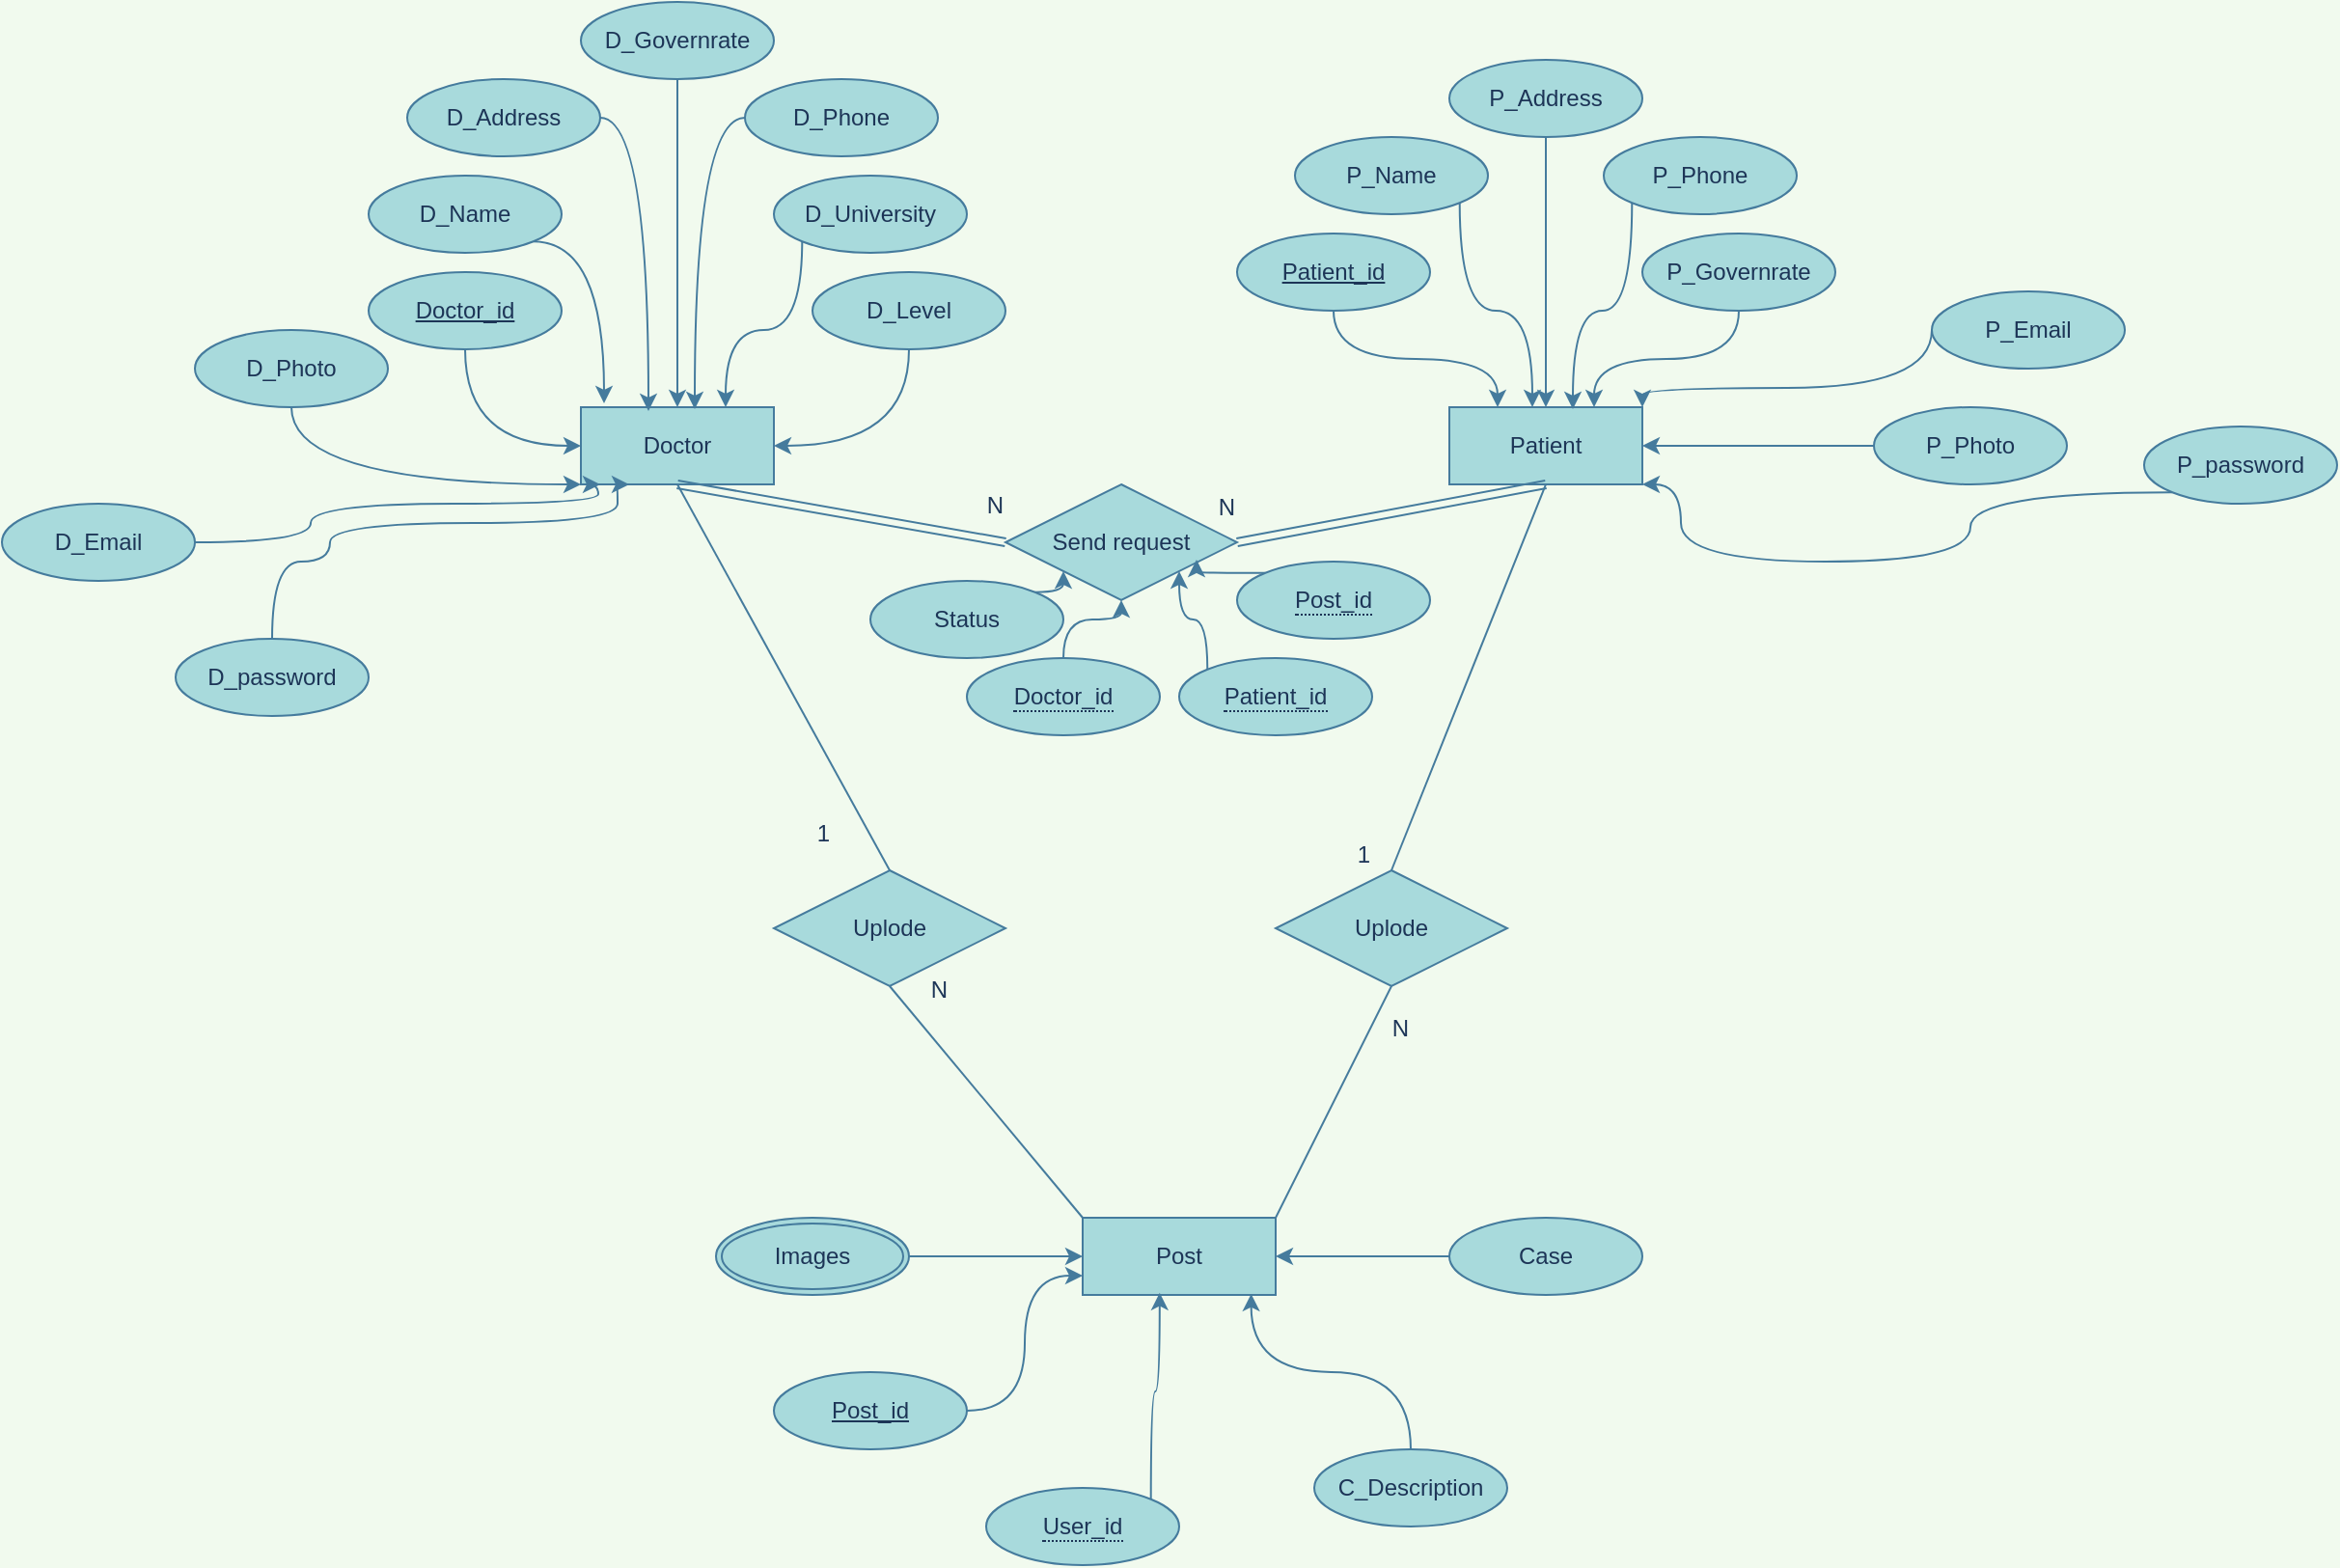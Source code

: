 <mxfile version="18.0.4" type="device"><diagram id="R2lEEEUBdFMjLlhIrx00" name="Page-1"><mxGraphModel dx="2272" dy="878" grid="1" gridSize="10" guides="1" tooltips="1" connect="1" arrows="1" fold="1" page="1" pageScale="1" pageWidth="850" pageHeight="1100" background="#F1FAEE" math="0" shadow="0" extFonts="Permanent Marker^https://fonts.googleapis.com/css?family=Permanent+Marker"><root><mxCell id="0"/><mxCell id="1" parent="0"/><mxCell id="p6AkF4EMMscEZsbePnLb-1" value="Doctor" style="whiteSpace=wrap;html=1;align=center;fillColor=#A8DADC;strokeColor=#457B9D;fontColor=#1D3557;rounded=0;" parent="1" vertex="1"><mxGeometry x="190" y="230" width="100" height="40" as="geometry"/></mxCell><mxCell id="p6AkF4EMMscEZsbePnLb-2" value="Patient" style="rounded=0;arcSize=10;whiteSpace=wrap;html=1;align=center;fillColor=#A8DADC;strokeColor=#457B9D;fontColor=#1D3557;" parent="1" vertex="1"><mxGeometry x="640" y="230" width="100" height="40" as="geometry"/></mxCell><mxCell id="p6AkF4EMMscEZsbePnLb-3" value="Post" style="whiteSpace=wrap;html=1;align=center;fillColor=#A8DADC;strokeColor=#457B9D;fontColor=#1D3557;rounded=0;" parent="1" vertex="1"><mxGeometry x="450" y="650" width="100" height="40" as="geometry"/></mxCell><mxCell id="p6AkF4EMMscEZsbePnLb-9" style="edgeStyle=orthogonalEdgeStyle;rounded=0;orthogonalLoop=1;jettySize=auto;html=1;exitX=0.5;exitY=1;exitDx=0;exitDy=0;entryX=0.25;entryY=0;entryDx=0;entryDy=0;labelBackgroundColor=#F1FAEE;strokeColor=#457B9D;fontColor=#1D3557;curved=1;" parent="1" source="p6AkF4EMMscEZsbePnLb-4" target="p6AkF4EMMscEZsbePnLb-2" edge="1"><mxGeometry relative="1" as="geometry"/></mxCell><mxCell id="p6AkF4EMMscEZsbePnLb-4" value="Patient_id" style="ellipse;whiteSpace=wrap;html=1;align=center;fontStyle=4;fillColor=#A8DADC;strokeColor=#457B9D;fontColor=#1D3557;rounded=0;" parent="1" vertex="1"><mxGeometry x="530" y="140" width="100" height="40" as="geometry"/></mxCell><mxCell id="p6AkF4EMMscEZsbePnLb-10" style="edgeStyle=orthogonalEdgeStyle;rounded=0;orthogonalLoop=1;jettySize=auto;html=1;exitX=1;exitY=1;exitDx=0;exitDy=0;entryX=0.43;entryY=0;entryDx=0;entryDy=0;entryPerimeter=0;labelBackgroundColor=#F1FAEE;strokeColor=#457B9D;fontColor=#1D3557;curved=1;" parent="1" source="p6AkF4EMMscEZsbePnLb-5" target="p6AkF4EMMscEZsbePnLb-2" edge="1"><mxGeometry relative="1" as="geometry"/></mxCell><mxCell id="p6AkF4EMMscEZsbePnLb-5" value="P_Name" style="ellipse;whiteSpace=wrap;html=1;align=center;fillColor=#A8DADC;strokeColor=#457B9D;fontColor=#1D3557;rounded=0;" parent="1" vertex="1"><mxGeometry x="560" y="90" width="100" height="40" as="geometry"/></mxCell><mxCell id="p6AkF4EMMscEZsbePnLb-11" style="edgeStyle=orthogonalEdgeStyle;rounded=0;orthogonalLoop=1;jettySize=auto;html=1;exitX=0.5;exitY=1;exitDx=0;exitDy=0;entryX=0.5;entryY=0;entryDx=0;entryDy=0;labelBackgroundColor=#F1FAEE;strokeColor=#457B9D;fontColor=#1D3557;curved=1;" parent="1" source="p6AkF4EMMscEZsbePnLb-6" target="p6AkF4EMMscEZsbePnLb-2" edge="1"><mxGeometry relative="1" as="geometry"/></mxCell><mxCell id="p6AkF4EMMscEZsbePnLb-6" value="P_Address" style="ellipse;whiteSpace=wrap;html=1;align=center;fillColor=#A8DADC;strokeColor=#457B9D;fontColor=#1D3557;rounded=0;" parent="1" vertex="1"><mxGeometry x="640" y="50" width="100" height="40" as="geometry"/></mxCell><mxCell id="p6AkF4EMMscEZsbePnLb-13" style="edgeStyle=orthogonalEdgeStyle;rounded=0;orthogonalLoop=1;jettySize=auto;html=1;exitX=0.5;exitY=1;exitDx=0;exitDy=0;entryX=0.75;entryY=0;entryDx=0;entryDy=0;labelBackgroundColor=#F1FAEE;strokeColor=#457B9D;fontColor=#1D3557;curved=1;" parent="1" source="p6AkF4EMMscEZsbePnLb-7" target="p6AkF4EMMscEZsbePnLb-2" edge="1"><mxGeometry relative="1" as="geometry"/></mxCell><mxCell id="p6AkF4EMMscEZsbePnLb-7" value="P_Governrate" style="ellipse;whiteSpace=wrap;html=1;align=center;fillColor=#A8DADC;strokeColor=#457B9D;fontColor=#1D3557;rounded=0;" parent="1" vertex="1"><mxGeometry x="740" y="140" width="100" height="40" as="geometry"/></mxCell><mxCell id="p6AkF4EMMscEZsbePnLb-12" style="edgeStyle=orthogonalEdgeStyle;rounded=0;orthogonalLoop=1;jettySize=auto;html=1;exitX=0;exitY=1;exitDx=0;exitDy=0;entryX=0.64;entryY=0.025;entryDx=0;entryDy=0;entryPerimeter=0;labelBackgroundColor=#F1FAEE;strokeColor=#457B9D;fontColor=#1D3557;curved=1;" parent="1" source="p6AkF4EMMscEZsbePnLb-8" target="p6AkF4EMMscEZsbePnLb-2" edge="1"><mxGeometry relative="1" as="geometry"/></mxCell><mxCell id="p6AkF4EMMscEZsbePnLb-8" value="P_Phone" style="ellipse;whiteSpace=wrap;html=1;align=center;fillColor=#A8DADC;strokeColor=#457B9D;fontColor=#1D3557;rounded=0;" parent="1" vertex="1"><mxGeometry x="720" y="90" width="100" height="40" as="geometry"/></mxCell><mxCell id="p6AkF4EMMscEZsbePnLb-14" value="Send request" style="shape=rhombus;perimeter=rhombusPerimeter;whiteSpace=wrap;html=1;align=center;fillColor=#A8DADC;strokeColor=#457B9D;fontColor=#1D3557;rounded=0;" parent="1" vertex="1"><mxGeometry x="410" y="270" width="120" height="60" as="geometry"/></mxCell><mxCell id="p6AkF4EMMscEZsbePnLb-51" style="edgeStyle=orthogonalEdgeStyle;rounded=0;orthogonalLoop=1;jettySize=auto;html=1;exitX=0;exitY=0;exitDx=0;exitDy=0;entryX=0.825;entryY=0.65;entryDx=0;entryDy=0;entryPerimeter=0;labelBackgroundColor=#F1FAEE;strokeColor=#457B9D;fontColor=#1D3557;curved=1;" parent="1" source="p6AkF4EMMscEZsbePnLb-15" target="p6AkF4EMMscEZsbePnLb-14" edge="1"><mxGeometry relative="1" as="geometry"/></mxCell><mxCell id="p6AkF4EMMscEZsbePnLb-15" value="&lt;span style=&quot;border-bottom: 1px dotted&quot;&gt;Post_id&lt;br&gt;&lt;/span&gt;" style="ellipse;whiteSpace=wrap;html=1;align=center;fillColor=#A8DADC;strokeColor=#457B9D;fontColor=#1D3557;rounded=0;" parent="1" vertex="1"><mxGeometry x="530" y="310" width="100" height="40" as="geometry"/></mxCell><mxCell id="p6AkF4EMMscEZsbePnLb-50" style="edgeStyle=orthogonalEdgeStyle;rounded=0;orthogonalLoop=1;jettySize=auto;html=1;exitX=0;exitY=0;exitDx=0;exitDy=0;entryX=1;entryY=1;entryDx=0;entryDy=0;labelBackgroundColor=#F1FAEE;strokeColor=#457B9D;fontColor=#1D3557;curved=1;" parent="1" source="p6AkF4EMMscEZsbePnLb-16" target="p6AkF4EMMscEZsbePnLb-14" edge="1"><mxGeometry relative="1" as="geometry"/></mxCell><mxCell id="p6AkF4EMMscEZsbePnLb-16" value="&lt;span style=&quot;border-bottom: 1px dotted&quot;&gt;Patient_id&lt;br&gt;&lt;/span&gt;" style="ellipse;whiteSpace=wrap;html=1;align=center;fillColor=#A8DADC;strokeColor=#457B9D;fontColor=#1D3557;rounded=0;" parent="1" vertex="1"><mxGeometry x="500" y="360" width="100" height="40" as="geometry"/></mxCell><mxCell id="p6AkF4EMMscEZsbePnLb-40" style="edgeStyle=orthogonalEdgeStyle;rounded=0;orthogonalLoop=1;jettySize=auto;html=1;exitX=0.5;exitY=0;exitDx=0;exitDy=0;entryX=0.5;entryY=1;entryDx=0;entryDy=0;labelBackgroundColor=#F1FAEE;strokeColor=#457B9D;fontColor=#1D3557;curved=1;" parent="1" source="p6AkF4EMMscEZsbePnLb-17" target="p6AkF4EMMscEZsbePnLb-14" edge="1"><mxGeometry relative="1" as="geometry"/></mxCell><mxCell id="p6AkF4EMMscEZsbePnLb-17" value="&lt;span style=&quot;border-bottom: 1px dotted&quot;&gt;Doctor_id&lt;br&gt;&lt;/span&gt;" style="ellipse;whiteSpace=wrap;html=1;align=center;fillColor=#A8DADC;strokeColor=#457B9D;fontColor=#1D3557;rounded=0;" parent="1" vertex="1"><mxGeometry x="390" y="360" width="100" height="40" as="geometry"/></mxCell><mxCell id="p6AkF4EMMscEZsbePnLb-52" style="edgeStyle=orthogonalEdgeStyle;rounded=0;orthogonalLoop=1;jettySize=auto;html=1;exitX=1;exitY=0;exitDx=0;exitDy=0;entryX=0;entryY=1;entryDx=0;entryDy=0;labelBackgroundColor=#F1FAEE;strokeColor=#457B9D;fontColor=#1D3557;curved=1;" parent="1" source="p6AkF4EMMscEZsbePnLb-18" target="p6AkF4EMMscEZsbePnLb-14" edge="1"><mxGeometry relative="1" as="geometry"/></mxCell><mxCell id="p6AkF4EMMscEZsbePnLb-18" value="Status" style="ellipse;whiteSpace=wrap;html=1;align=center;fillColor=#A8DADC;strokeColor=#457B9D;fontColor=#1D3557;rounded=0;" parent="1" vertex="1"><mxGeometry x="340" y="320" width="100" height="40" as="geometry"/></mxCell><mxCell id="p6AkF4EMMscEZsbePnLb-29" style="edgeStyle=orthogonalEdgeStyle;rounded=0;orthogonalLoop=1;jettySize=auto;html=1;exitX=0;exitY=1;exitDx=0;exitDy=0;entryX=0.75;entryY=0;entryDx=0;entryDy=0;labelBackgroundColor=#F1FAEE;strokeColor=#457B9D;fontColor=#1D3557;curved=1;" parent="1" source="p6AkF4EMMscEZsbePnLb-20" target="p6AkF4EMMscEZsbePnLb-1" edge="1"><mxGeometry relative="1" as="geometry"><mxPoint x="260" y="220" as="targetPoint"/></mxGeometry></mxCell><mxCell id="p6AkF4EMMscEZsbePnLb-20" value="D_University" style="ellipse;whiteSpace=wrap;html=1;align=center;fillColor=#A8DADC;strokeColor=#457B9D;fontColor=#1D3557;rounded=0;" parent="1" vertex="1"><mxGeometry x="290" y="110" width="100" height="40" as="geometry"/></mxCell><mxCell id="p6AkF4EMMscEZsbePnLb-31" style="edgeStyle=orthogonalEdgeStyle;rounded=0;orthogonalLoop=1;jettySize=auto;html=1;exitX=0.5;exitY=1;exitDx=0;exitDy=0;entryX=1;entryY=0.5;entryDx=0;entryDy=0;labelBackgroundColor=#F1FAEE;strokeColor=#457B9D;fontColor=#1D3557;curved=1;" parent="1" source="p6AkF4EMMscEZsbePnLb-21" target="p6AkF4EMMscEZsbePnLb-1" edge="1"><mxGeometry relative="1" as="geometry"/></mxCell><mxCell id="p6AkF4EMMscEZsbePnLb-21" value="D_Level" style="ellipse;whiteSpace=wrap;html=1;align=center;fillColor=#A8DADC;strokeColor=#457B9D;fontColor=#1D3557;rounded=0;" parent="1" vertex="1"><mxGeometry x="310" y="160" width="100" height="40" as="geometry"/></mxCell><mxCell id="p6AkF4EMMscEZsbePnLb-37" style="edgeStyle=orthogonalEdgeStyle;rounded=0;orthogonalLoop=1;jettySize=auto;html=1;exitX=0;exitY=0.5;exitDx=0;exitDy=0;entryX=0.59;entryY=0.025;entryDx=0;entryDy=0;entryPerimeter=0;labelBackgroundColor=#F1FAEE;strokeColor=#457B9D;fontColor=#1D3557;curved=1;" parent="1" source="p6AkF4EMMscEZsbePnLb-22" target="p6AkF4EMMscEZsbePnLb-1" edge="1"><mxGeometry relative="1" as="geometry"/></mxCell><mxCell id="p6AkF4EMMscEZsbePnLb-22" value="D_Phone" style="ellipse;whiteSpace=wrap;html=1;align=center;fillColor=#A8DADC;strokeColor=#457B9D;fontColor=#1D3557;rounded=0;" parent="1" vertex="1"><mxGeometry x="275" y="60" width="100" height="40" as="geometry"/></mxCell><mxCell id="p6AkF4EMMscEZsbePnLb-27" style="edgeStyle=orthogonalEdgeStyle;rounded=0;orthogonalLoop=1;jettySize=auto;html=1;exitX=0.5;exitY=1;exitDx=0;exitDy=0;entryX=0.5;entryY=0;entryDx=0;entryDy=0;labelBackgroundColor=#F1FAEE;strokeColor=#457B9D;fontColor=#1D3557;curved=1;" parent="1" source="p6AkF4EMMscEZsbePnLb-23" target="p6AkF4EMMscEZsbePnLb-1" edge="1"><mxGeometry relative="1" as="geometry"/></mxCell><mxCell id="p6AkF4EMMscEZsbePnLb-23" value="D_Governrate" style="ellipse;whiteSpace=wrap;html=1;align=center;fillColor=#A8DADC;strokeColor=#457B9D;fontColor=#1D3557;rounded=0;" parent="1" vertex="1"><mxGeometry x="190" y="20" width="100" height="40" as="geometry"/></mxCell><mxCell id="p6AkF4EMMscEZsbePnLb-36" style="edgeStyle=orthogonalEdgeStyle;rounded=0;orthogonalLoop=1;jettySize=auto;html=1;exitX=1;exitY=0.5;exitDx=0;exitDy=0;entryX=0.35;entryY=0.05;entryDx=0;entryDy=0;entryPerimeter=0;labelBackgroundColor=#F1FAEE;strokeColor=#457B9D;fontColor=#1D3557;curved=1;" parent="1" source="p6AkF4EMMscEZsbePnLb-24" target="p6AkF4EMMscEZsbePnLb-1" edge="1"><mxGeometry relative="1" as="geometry"/></mxCell><mxCell id="p6AkF4EMMscEZsbePnLb-24" value="D_Address" style="ellipse;whiteSpace=wrap;html=1;align=center;fillColor=#A8DADC;strokeColor=#457B9D;fontColor=#1D3557;rounded=0;" parent="1" vertex="1"><mxGeometry x="100" y="60" width="100" height="40" as="geometry"/></mxCell><mxCell id="p6AkF4EMMscEZsbePnLb-35" style="edgeStyle=orthogonalEdgeStyle;rounded=0;orthogonalLoop=1;jettySize=auto;html=1;exitX=1;exitY=1;exitDx=0;exitDy=0;entryX=0.12;entryY=-0.05;entryDx=0;entryDy=0;entryPerimeter=0;labelBackgroundColor=#F1FAEE;strokeColor=#457B9D;fontColor=#1D3557;curved=1;" parent="1" source="p6AkF4EMMscEZsbePnLb-25" target="p6AkF4EMMscEZsbePnLb-1" edge="1"><mxGeometry relative="1" as="geometry"/></mxCell><mxCell id="p6AkF4EMMscEZsbePnLb-25" value="D_Name" style="ellipse;whiteSpace=wrap;html=1;align=center;fillColor=#A8DADC;strokeColor=#457B9D;fontColor=#1D3557;rounded=0;" parent="1" vertex="1"><mxGeometry x="80" y="110" width="100" height="40" as="geometry"/></mxCell><mxCell id="p6AkF4EMMscEZsbePnLb-32" style="edgeStyle=orthogonalEdgeStyle;rounded=0;orthogonalLoop=1;jettySize=auto;html=1;exitX=0.5;exitY=1;exitDx=0;exitDy=0;entryX=0;entryY=0.5;entryDx=0;entryDy=0;labelBackgroundColor=#F1FAEE;strokeColor=#457B9D;fontColor=#1D3557;curved=1;" parent="1" source="p6AkF4EMMscEZsbePnLb-26" target="p6AkF4EMMscEZsbePnLb-1" edge="1"><mxGeometry relative="1" as="geometry"/></mxCell><mxCell id="p6AkF4EMMscEZsbePnLb-26" value="Doctor_id" style="ellipse;whiteSpace=wrap;html=1;align=center;fontStyle=4;fillColor=#A8DADC;strokeColor=#457B9D;fontColor=#1D3557;rounded=0;" parent="1" vertex="1"><mxGeometry x="80" y="160" width="100" height="40" as="geometry"/></mxCell><mxCell id="p6AkF4EMMscEZsbePnLb-44" value="" style="shape=link;html=1;rounded=0;entryX=0;entryY=0.5;entryDx=0;entryDy=0;exitX=0.5;exitY=1;exitDx=0;exitDy=0;labelBackgroundColor=#F1FAEE;strokeColor=#457B9D;fontColor=#1D3557;curved=1;" parent="1" source="p6AkF4EMMscEZsbePnLb-1" target="p6AkF4EMMscEZsbePnLb-14" edge="1"><mxGeometry relative="1" as="geometry"><mxPoint x="230" y="290" as="sourcePoint"/><mxPoint x="450" y="320" as="targetPoint"/></mxGeometry></mxCell><mxCell id="p6AkF4EMMscEZsbePnLb-45" value="N" style="resizable=0;html=1;align=right;verticalAlign=bottom;fillColor=#A8DADC;strokeColor=#457B9D;fontColor=#1D3557;rounded=0;" parent="p6AkF4EMMscEZsbePnLb-44" connectable="0" vertex="1"><mxGeometry x="1" relative="1" as="geometry"><mxPoint y="-10" as="offset"/></mxGeometry></mxCell><mxCell id="p6AkF4EMMscEZsbePnLb-46" value="" style="shape=link;html=1;rounded=0;exitX=0.5;exitY=1;exitDx=0;exitDy=0;entryX=1;entryY=0.5;entryDx=0;entryDy=0;labelBackgroundColor=#F1FAEE;strokeColor=#457B9D;fontColor=#1D3557;curved=1;" parent="1" source="p6AkF4EMMscEZsbePnLb-2" target="p6AkF4EMMscEZsbePnLb-14" edge="1"><mxGeometry relative="1" as="geometry"><mxPoint x="620" y="330" as="sourcePoint"/><mxPoint x="780" y="330" as="targetPoint"/><Array as="points"/></mxGeometry></mxCell><mxCell id="p6AkF4EMMscEZsbePnLb-47" value="N" style="resizable=0;html=1;align=right;verticalAlign=bottom;fillColor=#A8DADC;strokeColor=#457B9D;fontColor=#1D3557;rounded=0;" parent="p6AkF4EMMscEZsbePnLb-46" connectable="0" vertex="1"><mxGeometry x="1" relative="1" as="geometry"><mxPoint y="-10" as="offset"/></mxGeometry></mxCell><mxCell id="p6AkF4EMMscEZsbePnLb-53" value="Uplode" style="shape=rhombus;perimeter=rhombusPerimeter;whiteSpace=wrap;html=1;align=center;fillColor=#A8DADC;strokeColor=#457B9D;fontColor=#1D3557;rounded=0;" parent="1" vertex="1"><mxGeometry x="290" y="470" width="120" height="60" as="geometry"/></mxCell><mxCell id="p6AkF4EMMscEZsbePnLb-54" value="Uplode" style="shape=rhombus;perimeter=rhombusPerimeter;whiteSpace=wrap;html=1;align=center;fillColor=#A8DADC;strokeColor=#457B9D;fontColor=#1D3557;rounded=0;" parent="1" vertex="1"><mxGeometry x="550" y="470" width="120" height="60" as="geometry"/></mxCell><mxCell id="p6AkF4EMMscEZsbePnLb-62" style="edgeStyle=orthogonalEdgeStyle;rounded=0;orthogonalLoop=1;jettySize=auto;html=1;exitX=1;exitY=0.5;exitDx=0;exitDy=0;entryX=0;entryY=0.5;entryDx=0;entryDy=0;labelBackgroundColor=#F1FAEE;strokeColor=#457B9D;fontColor=#1D3557;curved=1;" parent="1" source="p6AkF4EMMscEZsbePnLb-55" target="p6AkF4EMMscEZsbePnLb-3" edge="1"><mxGeometry relative="1" as="geometry"/></mxCell><mxCell id="p6AkF4EMMscEZsbePnLb-55" value="Images" style="ellipse;shape=doubleEllipse;margin=3;whiteSpace=wrap;html=1;align=center;fillColor=#A8DADC;strokeColor=#457B9D;fontColor=#1D3557;rounded=0;" parent="1" vertex="1"><mxGeometry x="260" y="650" width="100" height="40" as="geometry"/></mxCell><mxCell id="p6AkF4EMMscEZsbePnLb-64" style="edgeStyle=orthogonalEdgeStyle;rounded=0;orthogonalLoop=1;jettySize=auto;html=1;exitX=1;exitY=0;exitDx=0;exitDy=0;entryX=0.399;entryY=0.971;entryDx=0;entryDy=0;entryPerimeter=0;labelBackgroundColor=#F1FAEE;strokeColor=#457B9D;fontColor=#1D3557;curved=1;" parent="1" source="p6AkF4EMMscEZsbePnLb-56" target="p6AkF4EMMscEZsbePnLb-3" edge="1"><mxGeometry relative="1" as="geometry"/></mxCell><mxCell id="p6AkF4EMMscEZsbePnLb-56" value="&lt;span style=&quot;border-bottom: 1px dotted&quot;&gt;User_id&lt;br&gt;&lt;/span&gt;" style="ellipse;whiteSpace=wrap;html=1;align=center;fillColor=#A8DADC;strokeColor=#457B9D;fontColor=#1D3557;rounded=0;" parent="1" vertex="1"><mxGeometry x="400" y="790" width="100" height="40" as="geometry"/></mxCell><mxCell id="p6AkF4EMMscEZsbePnLb-63" style="edgeStyle=orthogonalEdgeStyle;rounded=0;orthogonalLoop=1;jettySize=auto;html=1;exitX=1;exitY=0.5;exitDx=0;exitDy=0;entryX=0;entryY=0.75;entryDx=0;entryDy=0;labelBackgroundColor=#F1FAEE;strokeColor=#457B9D;fontColor=#1D3557;curved=1;" parent="1" source="p6AkF4EMMscEZsbePnLb-57" target="p6AkF4EMMscEZsbePnLb-3" edge="1"><mxGeometry relative="1" as="geometry"/></mxCell><mxCell id="p6AkF4EMMscEZsbePnLb-57" value="Post_id" style="ellipse;whiteSpace=wrap;html=1;align=center;fontStyle=4;fillColor=#A8DADC;strokeColor=#457B9D;fontColor=#1D3557;rounded=0;" parent="1" vertex="1"><mxGeometry x="290" y="730" width="100" height="40" as="geometry"/></mxCell><mxCell id="p6AkF4EMMscEZsbePnLb-68" style="edgeStyle=orthogonalEdgeStyle;rounded=0;orthogonalLoop=1;jettySize=auto;html=1;exitX=0;exitY=0.5;exitDx=0;exitDy=0;entryX=1;entryY=0.5;entryDx=0;entryDy=0;labelBackgroundColor=#F1FAEE;strokeColor=#457B9D;fontColor=#1D3557;curved=1;" parent="1" source="p6AkF4EMMscEZsbePnLb-60" target="p6AkF4EMMscEZsbePnLb-3" edge="1"><mxGeometry relative="1" as="geometry"/></mxCell><mxCell id="p6AkF4EMMscEZsbePnLb-60" value="Case" style="ellipse;whiteSpace=wrap;html=1;align=center;fillColor=#A8DADC;strokeColor=#457B9D;fontColor=#1D3557;rounded=0;" parent="1" vertex="1"><mxGeometry x="640" y="650" width="100" height="40" as="geometry"/></mxCell><mxCell id="p6AkF4EMMscEZsbePnLb-65" style="edgeStyle=orthogonalEdgeStyle;rounded=0;orthogonalLoop=1;jettySize=auto;html=1;exitX=0.5;exitY=0;exitDx=0;exitDy=0;labelBackgroundColor=#F1FAEE;strokeColor=#457B9D;fontColor=#1D3557;curved=1;entryX=0.873;entryY=0.986;entryDx=0;entryDy=0;entryPerimeter=0;" parent="1" source="p6AkF4EMMscEZsbePnLb-61" target="p6AkF4EMMscEZsbePnLb-3" edge="1"><mxGeometry relative="1" as="geometry"><mxPoint x="530" y="700" as="targetPoint"/></mxGeometry></mxCell><mxCell id="p6AkF4EMMscEZsbePnLb-61" value="C_Description" style="ellipse;whiteSpace=wrap;html=1;align=center;fillColor=#A8DADC;strokeColor=#457B9D;fontColor=#1D3557;rounded=0;" parent="1" vertex="1"><mxGeometry x="570" y="770" width="100" height="40" as="geometry"/></mxCell><mxCell id="p6AkF4EMMscEZsbePnLb-69" value="" style="endArrow=none;html=1;rounded=0;entryX=0.5;entryY=1;entryDx=0;entryDy=0;exitX=0.5;exitY=0;exitDx=0;exitDy=0;labelBackgroundColor=#F1FAEE;strokeColor=#457B9D;fontColor=#1D3557;curved=1;" parent="1" source="p6AkF4EMMscEZsbePnLb-53" target="p6AkF4EMMscEZsbePnLb-1" edge="1"><mxGeometry relative="1" as="geometry"><mxPoint x="100" y="370" as="sourcePoint"/><mxPoint x="260" y="370" as="targetPoint"/></mxGeometry></mxCell><mxCell id="p6AkF4EMMscEZsbePnLb-70" value="1" style="resizable=0;html=1;align=right;verticalAlign=bottom;fillColor=#A8DADC;strokeColor=#457B9D;fontColor=#1D3557;rounded=0;" parent="p6AkF4EMMscEZsbePnLb-69" connectable="0" vertex="1"><mxGeometry x="1" relative="1" as="geometry"><mxPoint x="80" y="190" as="offset"/></mxGeometry></mxCell><mxCell id="p6AkF4EMMscEZsbePnLb-71" value="" style="endArrow=none;html=1;rounded=0;entryX=0.5;entryY=1;entryDx=0;entryDy=0;exitX=0;exitY=0;exitDx=0;exitDy=0;labelBackgroundColor=#F1FAEE;strokeColor=#457B9D;fontColor=#1D3557;curved=1;" parent="1" source="p6AkF4EMMscEZsbePnLb-3" target="p6AkF4EMMscEZsbePnLb-53" edge="1"><mxGeometry relative="1" as="geometry"><mxPoint x="240" y="560" as="sourcePoint"/><mxPoint x="400" y="560" as="targetPoint"/></mxGeometry></mxCell><mxCell id="p6AkF4EMMscEZsbePnLb-72" value="N" style="resizable=0;html=1;align=right;verticalAlign=bottom;fillColor=#A8DADC;strokeColor=#457B9D;fontColor=#1D3557;rounded=0;" parent="p6AkF4EMMscEZsbePnLb-71" connectable="0" vertex="1"><mxGeometry x="1" relative="1" as="geometry"><mxPoint x="30" y="10" as="offset"/></mxGeometry></mxCell><mxCell id="p6AkF4EMMscEZsbePnLb-74" value="" style="endArrow=none;html=1;rounded=0;entryX=0.5;entryY=0;entryDx=0;entryDy=0;exitX=0.5;exitY=1;exitDx=0;exitDy=0;labelBackgroundColor=#F1FAEE;strokeColor=#457B9D;fontColor=#1D3557;curved=1;" parent="1" source="p6AkF4EMMscEZsbePnLb-2" target="p6AkF4EMMscEZsbePnLb-54" edge="1"><mxGeometry relative="1" as="geometry"><mxPoint x="740" y="410" as="sourcePoint"/><mxPoint x="740" y="460" as="targetPoint"/></mxGeometry></mxCell><mxCell id="p6AkF4EMMscEZsbePnLb-75" value="1" style="resizable=0;html=1;align=right;verticalAlign=bottom;fillColor=#A8DADC;strokeColor=#457B9D;fontColor=#1D3557;rounded=0;" parent="p6AkF4EMMscEZsbePnLb-74" connectable="0" vertex="1"><mxGeometry x="1" relative="1" as="geometry"><mxPoint x="-10" as="offset"/></mxGeometry></mxCell><mxCell id="p6AkF4EMMscEZsbePnLb-77" value="" style="endArrow=none;html=1;rounded=0;exitX=1;exitY=0;exitDx=0;exitDy=0;entryX=0.5;entryY=1;entryDx=0;entryDy=0;labelBackgroundColor=#F1FAEE;strokeColor=#457B9D;fontColor=#1D3557;curved=1;" parent="1" source="p6AkF4EMMscEZsbePnLb-3" target="p6AkF4EMMscEZsbePnLb-54" edge="1"><mxGeometry relative="1" as="geometry"><mxPoint x="580" y="560" as="sourcePoint"/><mxPoint x="740" y="560" as="targetPoint"/></mxGeometry></mxCell><mxCell id="p6AkF4EMMscEZsbePnLb-78" value="N" style="resizable=0;html=1;align=right;verticalAlign=bottom;fillColor=#A8DADC;strokeColor=#457B9D;fontColor=#1D3557;rounded=0;" parent="p6AkF4EMMscEZsbePnLb-77" connectable="0" vertex="1"><mxGeometry x="1" relative="1" as="geometry"><mxPoint x="10" y="30" as="offset"/></mxGeometry></mxCell><mxCell id="H496JszxqTaUdNqsWqsA-1" value="P_Photo" style="ellipse;whiteSpace=wrap;html=1;align=center;fillColor=#A8DADC;strokeColor=#457B9D;fontColor=#1D3557;rounded=0;" parent="1" vertex="1"><mxGeometry x="860" y="230" width="100" height="40" as="geometry"/></mxCell><mxCell id="H496JszxqTaUdNqsWqsA-3" style="edgeStyle=orthogonalEdgeStyle;rounded=0;orthogonalLoop=1;jettySize=auto;html=1;exitX=0;exitY=0.5;exitDx=0;exitDy=0;entryX=1;entryY=0.5;entryDx=0;entryDy=0;labelBackgroundColor=#F1FAEE;strokeColor=#457B9D;fontColor=#1D3557;curved=1;" parent="1" source="H496JszxqTaUdNqsWqsA-1" target="p6AkF4EMMscEZsbePnLb-2" edge="1"><mxGeometry relative="1" as="geometry"><mxPoint x="827.5" y="210" as="sourcePoint"/><mxPoint x="752.5" y="260" as="targetPoint"/></mxGeometry></mxCell><mxCell id="H496JszxqTaUdNqsWqsA-4" value="D_Photo" style="ellipse;whiteSpace=wrap;html=1;align=center;fillColor=#A8DADC;strokeColor=#457B9D;fontColor=#1D3557;rounded=0;" parent="1" vertex="1"><mxGeometry x="-10" y="190" width="100" height="40" as="geometry"/></mxCell><mxCell id="H496JszxqTaUdNqsWqsA-5" style="edgeStyle=orthogonalEdgeStyle;rounded=0;orthogonalLoop=1;jettySize=auto;html=1;exitX=0.5;exitY=1;exitDx=0;exitDy=0;entryX=0;entryY=1;entryDx=0;entryDy=0;labelBackgroundColor=#F1FAEE;strokeColor=#457B9D;fontColor=#1D3557;curved=1;" parent="1" source="H496JszxqTaUdNqsWqsA-4" target="p6AkF4EMMscEZsbePnLb-1" edge="1"><mxGeometry relative="1" as="geometry"><mxPoint x="70" y="240" as="sourcePoint"/><mxPoint x="130" y="290" as="targetPoint"/><Array as="points"><mxPoint x="40" y="270"/></Array></mxGeometry></mxCell><mxCell id="sLHIcJyc0QaJ2LInPGwG-1" value="P_Email" style="ellipse;whiteSpace=wrap;html=1;align=center;fillColor=#A8DADC;strokeColor=#457B9D;fontColor=#1D3557;rounded=0;" vertex="1" parent="1"><mxGeometry x="890" y="170" width="100" height="40" as="geometry"/></mxCell><mxCell id="sLHIcJyc0QaJ2LInPGwG-3" style="edgeStyle=orthogonalEdgeStyle;rounded=0;orthogonalLoop=1;jettySize=auto;html=1;exitX=0;exitY=0.5;exitDx=0;exitDy=0;entryX=1;entryY=0;entryDx=0;entryDy=0;labelBackgroundColor=#F1FAEE;strokeColor=#457B9D;fontColor=#1D3557;curved=1;" edge="1" parent="1" source="sLHIcJyc0QaJ2LInPGwG-1" target="p6AkF4EMMscEZsbePnLb-2"><mxGeometry relative="1" as="geometry"><mxPoint x="870" y="220" as="sourcePoint"/><mxPoint x="750" y="220" as="targetPoint"/><Array as="points"><mxPoint x="890" y="220"/><mxPoint x="740" y="220"/></Array></mxGeometry></mxCell><mxCell id="sLHIcJyc0QaJ2LInPGwG-5" value="P_password" style="ellipse;whiteSpace=wrap;html=1;align=center;fillColor=#A8DADC;strokeColor=#457B9D;fontColor=#1D3557;rounded=0;" vertex="1" parent="1"><mxGeometry x="1000" y="240" width="100" height="40" as="geometry"/></mxCell><mxCell id="sLHIcJyc0QaJ2LInPGwG-8" style="edgeStyle=orthogonalEdgeStyle;rounded=0;orthogonalLoop=1;jettySize=auto;html=1;exitX=0;exitY=1;exitDx=0;exitDy=0;entryX=1;entryY=1;entryDx=0;entryDy=0;labelBackgroundColor=#F1FAEE;strokeColor=#457B9D;fontColor=#1D3557;curved=1;" edge="1" parent="1" source="sLHIcJyc0QaJ2LInPGwG-5" target="p6AkF4EMMscEZsbePnLb-2"><mxGeometry relative="1" as="geometry"><mxPoint x="910" y="280" as="sourcePoint"/><mxPoint x="760" y="320" as="targetPoint"/><Array as="points"><mxPoint x="910" y="274"/><mxPoint x="910" y="310"/><mxPoint x="760" y="310"/><mxPoint x="760" y="270"/></Array></mxGeometry></mxCell><mxCell id="sLHIcJyc0QaJ2LInPGwG-9" value="D_Email" style="ellipse;whiteSpace=wrap;html=1;align=center;fillColor=#A8DADC;strokeColor=#457B9D;fontColor=#1D3557;rounded=0;" vertex="1" parent="1"><mxGeometry x="-110" y="280" width="100" height="40" as="geometry"/></mxCell><mxCell id="sLHIcJyc0QaJ2LInPGwG-11" value="D_password" style="ellipse;whiteSpace=wrap;html=1;align=center;fillColor=#A8DADC;strokeColor=#457B9D;fontColor=#1D3557;rounded=0;" vertex="1" parent="1"><mxGeometry x="-20" y="350" width="100" height="40" as="geometry"/></mxCell><mxCell id="sLHIcJyc0QaJ2LInPGwG-13" style="edgeStyle=orthogonalEdgeStyle;rounded=0;orthogonalLoop=1;jettySize=auto;html=1;exitX=1;exitY=0.5;exitDx=0;exitDy=0;labelBackgroundColor=#F1FAEE;strokeColor=#457B9D;fontColor=#1D3557;curved=1;" edge="1" parent="1" source="sLHIcJyc0QaJ2LInPGwG-9"><mxGeometry relative="1" as="geometry"><mxPoint x="50" y="240" as="sourcePoint"/><mxPoint x="200" y="270" as="targetPoint"/><Array as="points"><mxPoint x="50" y="300"/><mxPoint x="50" y="280"/><mxPoint x="199" y="280"/></Array></mxGeometry></mxCell><mxCell id="sLHIcJyc0QaJ2LInPGwG-14" style="edgeStyle=orthogonalEdgeStyle;rounded=0;orthogonalLoop=1;jettySize=auto;html=1;exitX=0.5;exitY=0;exitDx=0;exitDy=0;labelBackgroundColor=#F1FAEE;strokeColor=#457B9D;fontColor=#1D3557;curved=1;entryX=0.25;entryY=1;entryDx=0;entryDy=0;" edge="1" parent="1" source="sLHIcJyc0QaJ2LInPGwG-11" target="p6AkF4EMMscEZsbePnLb-1"><mxGeometry relative="1" as="geometry"><mxPoint y="310" as="sourcePoint"/><mxPoint x="210" y="280" as="targetPoint"/><Array as="points"><mxPoint x="30" y="310"/><mxPoint x="60" y="310"/><mxPoint x="60" y="290"/><mxPoint x="209" y="290"/><mxPoint x="209" y="270"/></Array></mxGeometry></mxCell></root></mxGraphModel></diagram></mxfile>